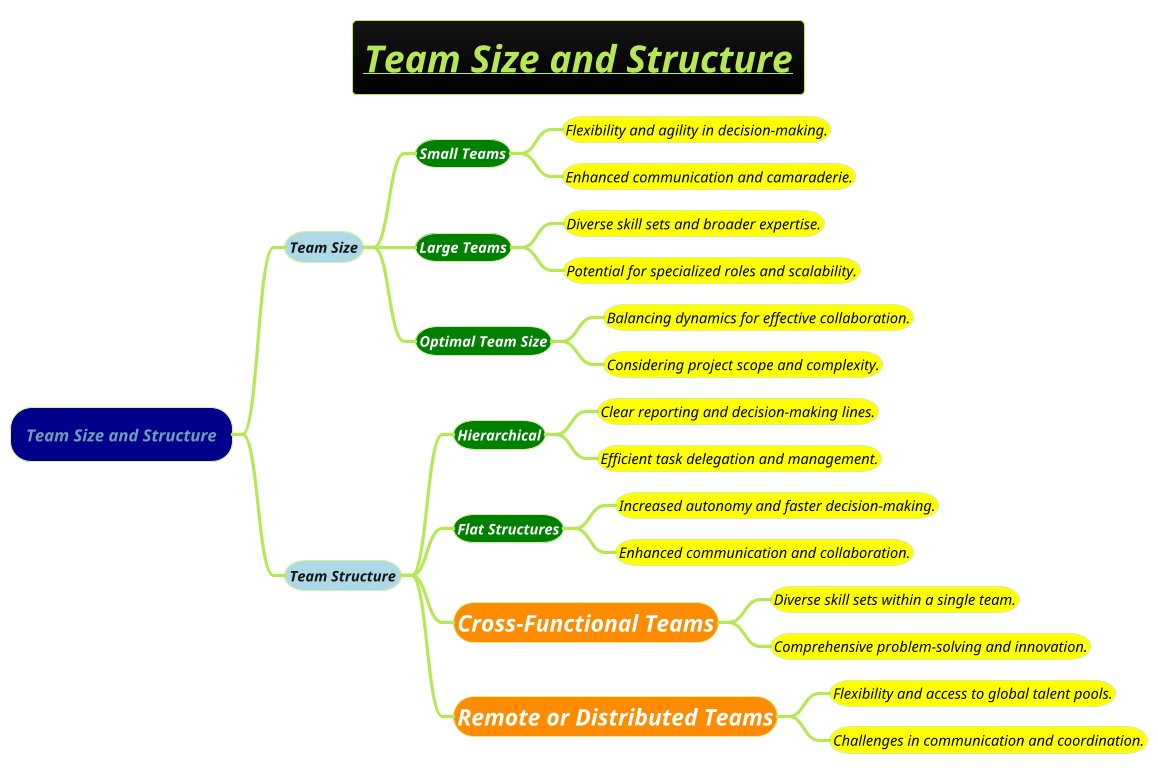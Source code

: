@startmindmap
title =<i><b><u>Team Size and Structure
!theme hacker

*[#darkblue] <i>Team Size and Structure
**[#lightblue] <i><color #blac><size:14>Team Size
***[#green] <b><i><color #white><size:14>Small Teams
****[#yellow] <i><color #black><size:14>Flexibility and agility in decision-making.
****[#yellow] <i><color #black><size:14>Enhanced communication and camaraderie.
***[#green] <b><i><color #white><size:14>Large Teams
****[#yellow] <i><color #black><size:14>Diverse skill sets and broader expertise.
****[#yellow] <i><color #black><size:14>Potential for specialized roles and scalability.
***[#green] <b><i><color #white><size:14>Optimal Team Size
****[#yellow] <i><color #black><size:14>Balancing dynamics for effective collaboration.
****[#yellow] <i><color #black><size:14>Considering project scope and complexity.
**[#lightblue] <i><color #blac><size:14>Team Structure
***[#green] <b><i><color #white><size:14>Hierarchical
****[#yellow] <i><color #black><size:14>Clear reporting and decision-making lines.
****[#yellow] <i><color #black><size:14>Efficient task delegation and management.
***[#green] <b><i><color #white><size:14>Flat Structures
****[#yellow] <i><color #black><size:14>Increased autonomy and faster decision-making.
****[#yellow] <i><color #black><size:14>Enhanced communication and collaboration.
***[#darkorange] <b><i><color #white><size:22>Cross-Functional Teams
****[#yellow] <i><color #black><size:14>Diverse skill sets within a single team.
****[#yellow] <i><color #black><size:14>Comprehensive problem-solving and innovation.
***[#darkorange] <b><i><color #white><size:22>Remote or Distributed Teams
****[#yellow] <i><color #black><size:14>Flexibility and access to global talent pools.
****[#yellow] <i><color #black><size:14>Challenges in communication and coordination.
@endmindmap
